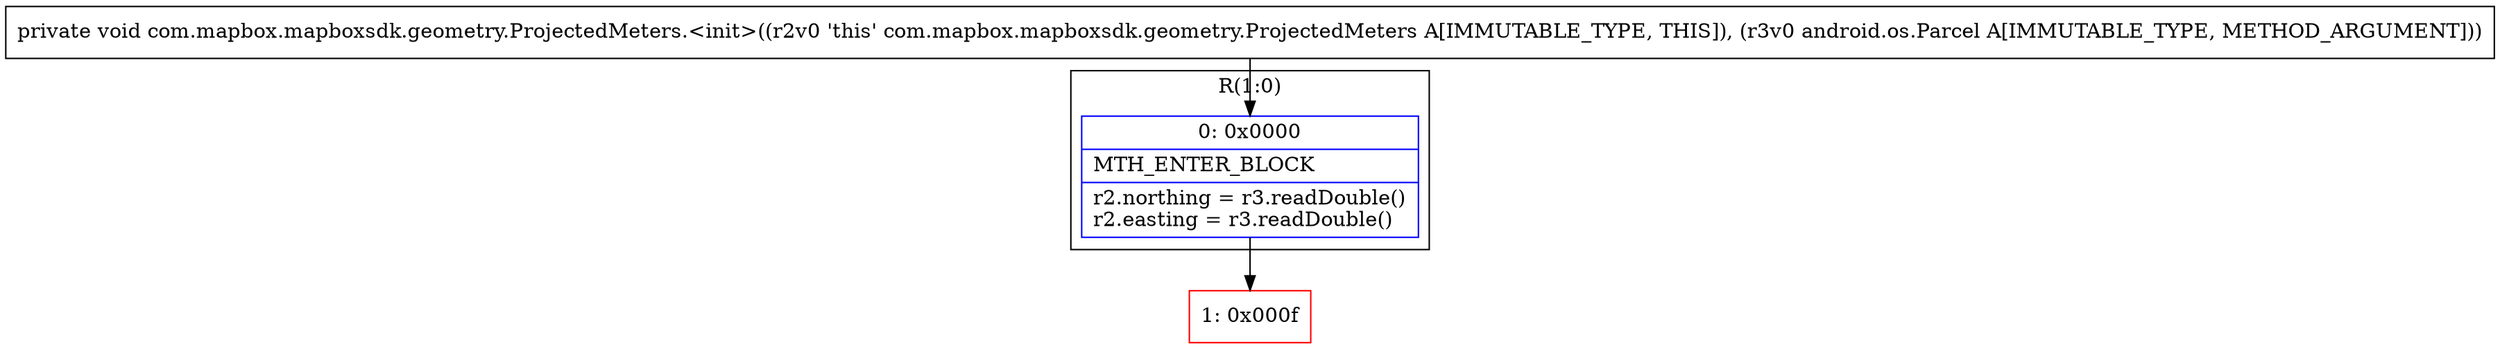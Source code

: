 digraph "CFG forcom.mapbox.mapboxsdk.geometry.ProjectedMeters.\<init\>(Landroid\/os\/Parcel;)V" {
subgraph cluster_Region_2128643094 {
label = "R(1:0)";
node [shape=record,color=blue];
Node_0 [shape=record,label="{0\:\ 0x0000|MTH_ENTER_BLOCK\l|r2.northing = r3.readDouble()\lr2.easting = r3.readDouble()\l}"];
}
Node_1 [shape=record,color=red,label="{1\:\ 0x000f}"];
MethodNode[shape=record,label="{private void com.mapbox.mapboxsdk.geometry.ProjectedMeters.\<init\>((r2v0 'this' com.mapbox.mapboxsdk.geometry.ProjectedMeters A[IMMUTABLE_TYPE, THIS]), (r3v0 android.os.Parcel A[IMMUTABLE_TYPE, METHOD_ARGUMENT])) }"];
MethodNode -> Node_0;
Node_0 -> Node_1;
}

